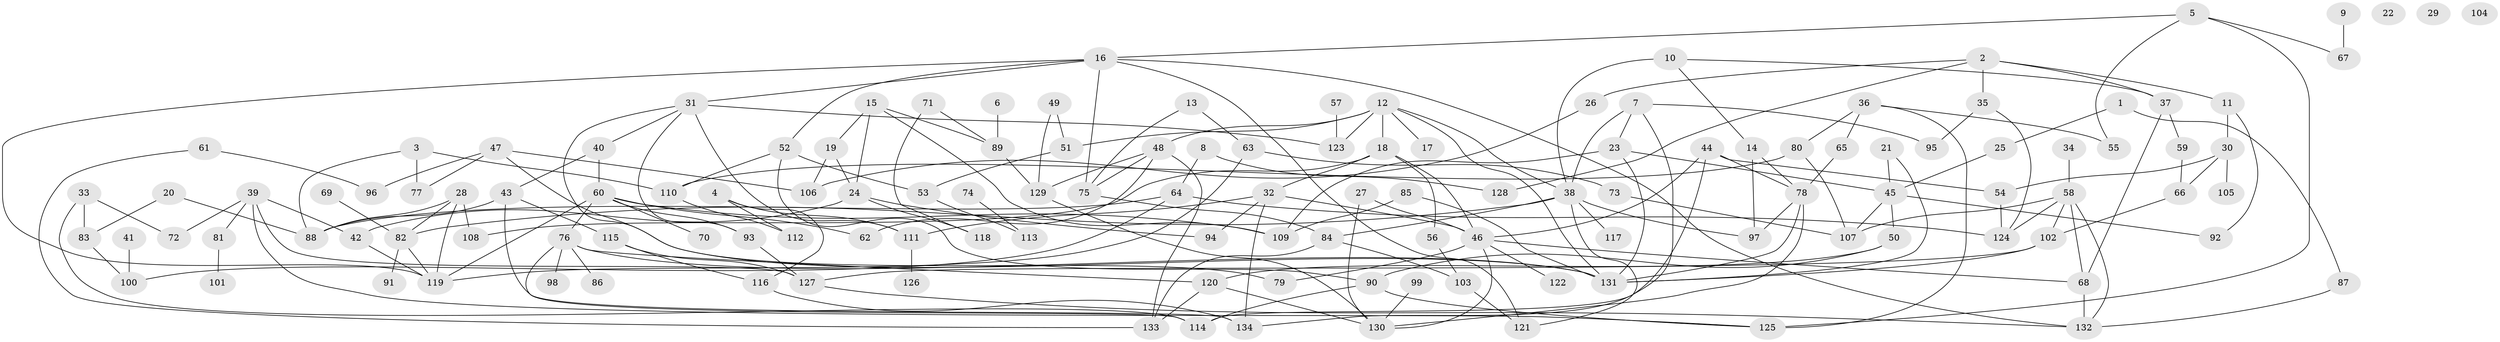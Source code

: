 // Generated by graph-tools (version 1.1) at 2025/49/03/09/25 03:49:08]
// undirected, 134 vertices, 211 edges
graph export_dot {
graph [start="1"]
  node [color=gray90,style=filled];
  1;
  2;
  3;
  4;
  5;
  6;
  7;
  8;
  9;
  10;
  11;
  12;
  13;
  14;
  15;
  16;
  17;
  18;
  19;
  20;
  21;
  22;
  23;
  24;
  25;
  26;
  27;
  28;
  29;
  30;
  31;
  32;
  33;
  34;
  35;
  36;
  37;
  38;
  39;
  40;
  41;
  42;
  43;
  44;
  45;
  46;
  47;
  48;
  49;
  50;
  51;
  52;
  53;
  54;
  55;
  56;
  57;
  58;
  59;
  60;
  61;
  62;
  63;
  64;
  65;
  66;
  67;
  68;
  69;
  70;
  71;
  72;
  73;
  74;
  75;
  76;
  77;
  78;
  79;
  80;
  81;
  82;
  83;
  84;
  85;
  86;
  87;
  88;
  89;
  90;
  91;
  92;
  93;
  94;
  95;
  96;
  97;
  98;
  99;
  100;
  101;
  102;
  103;
  104;
  105;
  106;
  107;
  108;
  109;
  110;
  111;
  112;
  113;
  114;
  115;
  116;
  117;
  118;
  119;
  120;
  121;
  122;
  123;
  124;
  125;
  126;
  127;
  128;
  129;
  130;
  131;
  132;
  133;
  134;
  1 -- 25;
  1 -- 87;
  2 -- 11;
  2 -- 26;
  2 -- 35;
  2 -- 37;
  2 -- 128;
  3 -- 77;
  3 -- 88;
  3 -- 110;
  4 -- 111;
  4 -- 112;
  4 -- 116;
  5 -- 16;
  5 -- 55;
  5 -- 67;
  5 -- 125;
  6 -- 89;
  7 -- 23;
  7 -- 38;
  7 -- 95;
  7 -- 134;
  8 -- 64;
  8 -- 128;
  9 -- 67;
  10 -- 14;
  10 -- 37;
  10 -- 38;
  11 -- 30;
  11 -- 92;
  12 -- 17;
  12 -- 18;
  12 -- 38;
  12 -- 48;
  12 -- 51;
  12 -- 123;
  12 -- 131;
  13 -- 63;
  13 -- 75;
  14 -- 78;
  14 -- 97;
  15 -- 19;
  15 -- 24;
  15 -- 89;
  15 -- 109;
  16 -- 31;
  16 -- 52;
  16 -- 75;
  16 -- 119;
  16 -- 121;
  16 -- 132;
  18 -- 32;
  18 -- 46;
  18 -- 56;
  18 -- 108;
  19 -- 24;
  19 -- 106;
  20 -- 83;
  20 -- 88;
  21 -- 45;
  21 -- 131;
  23 -- 45;
  23 -- 109;
  23 -- 131;
  24 -- 42;
  24 -- 94;
  24 -- 118;
  25 -- 45;
  26 -- 106;
  27 -- 46;
  27 -- 130;
  28 -- 82;
  28 -- 88;
  28 -- 108;
  28 -- 119;
  30 -- 54;
  30 -- 66;
  30 -- 105;
  31 -- 40;
  31 -- 79;
  31 -- 93;
  31 -- 111;
  31 -- 123;
  32 -- 46;
  32 -- 94;
  32 -- 111;
  32 -- 134;
  33 -- 72;
  33 -- 83;
  33 -- 114;
  34 -- 58;
  35 -- 95;
  35 -- 124;
  36 -- 55;
  36 -- 65;
  36 -- 80;
  36 -- 125;
  37 -- 59;
  37 -- 68;
  38 -- 82;
  38 -- 84;
  38 -- 97;
  38 -- 117;
  38 -- 121;
  39 -- 42;
  39 -- 72;
  39 -- 81;
  39 -- 125;
  39 -- 127;
  40 -- 43;
  40 -- 60;
  41 -- 100;
  42 -- 119;
  43 -- 88;
  43 -- 115;
  43 -- 134;
  44 -- 46;
  44 -- 54;
  44 -- 78;
  44 -- 114;
  45 -- 50;
  45 -- 92;
  45 -- 107;
  46 -- 68;
  46 -- 79;
  46 -- 122;
  46 -- 130;
  47 -- 77;
  47 -- 96;
  47 -- 106;
  47 -- 131;
  48 -- 62;
  48 -- 75;
  48 -- 129;
  48 -- 133;
  49 -- 51;
  49 -- 129;
  50 -- 90;
  50 -- 120;
  51 -- 53;
  52 -- 53;
  52 -- 90;
  52 -- 110;
  53 -- 113;
  54 -- 124;
  56 -- 103;
  57 -- 123;
  58 -- 68;
  58 -- 102;
  58 -- 107;
  58 -- 124;
  58 -- 132;
  59 -- 66;
  60 -- 62;
  60 -- 70;
  60 -- 76;
  60 -- 93;
  60 -- 109;
  60 -- 119;
  61 -- 96;
  61 -- 133;
  63 -- 73;
  63 -- 119;
  64 -- 88;
  64 -- 100;
  64 -- 124;
  65 -- 78;
  66 -- 102;
  68 -- 132;
  69 -- 82;
  71 -- 89;
  71 -- 118;
  73 -- 107;
  74 -- 113;
  75 -- 84;
  76 -- 86;
  76 -- 98;
  76 -- 114;
  76 -- 120;
  76 -- 131;
  78 -- 97;
  78 -- 130;
  78 -- 131;
  80 -- 107;
  80 -- 110;
  81 -- 101;
  82 -- 91;
  82 -- 119;
  83 -- 100;
  84 -- 103;
  84 -- 133;
  85 -- 109;
  85 -- 131;
  87 -- 132;
  89 -- 129;
  90 -- 114;
  90 -- 125;
  93 -- 127;
  99 -- 130;
  102 -- 127;
  102 -- 131;
  103 -- 121;
  110 -- 112;
  111 -- 126;
  115 -- 116;
  115 -- 127;
  116 -- 134;
  120 -- 130;
  120 -- 133;
  127 -- 132;
  129 -- 130;
}
